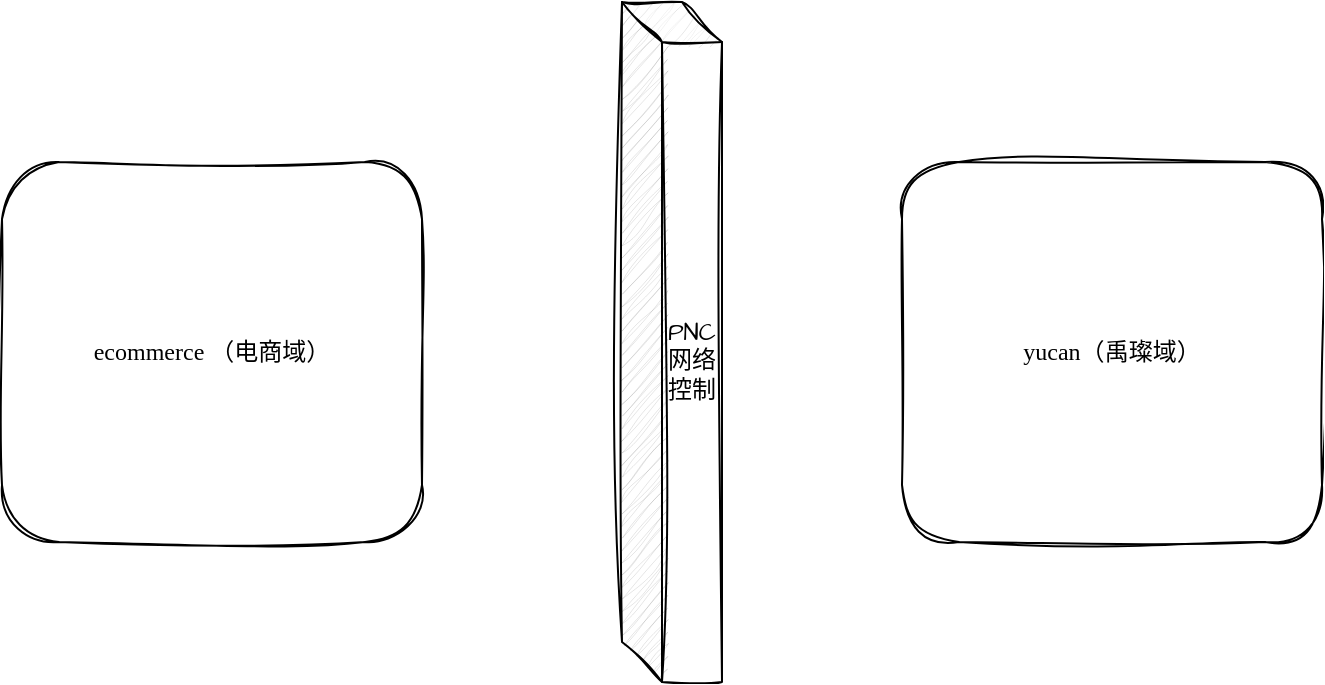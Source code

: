 <mxfile version="28.1.0">
  <diagram name="第 1 页" id="phrNNtdoQGB_kTD-U0aM">
    <mxGraphModel dx="1152" dy="692" grid="0" gridSize="10" guides="1" tooltips="1" connect="1" arrows="1" fold="1" page="1" pageScale="1" pageWidth="827" pageHeight="1169" math="0" shadow="0">
      <root>
        <mxCell id="0" />
        <mxCell id="1" parent="0" />
        <mxCell id="WR0-4oQNlYqWBNVXa_bR-1" value="&lt;font face=&quot;Comic Sans MS&quot;&gt;ecommerce （电商域）&lt;/font&gt;" style="rounded=1;whiteSpace=wrap;html=1;sketch=1;curveFitting=1;jiggle=2;" vertex="1" parent="1">
          <mxGeometry x="130" y="290" width="210" height="190" as="geometry" />
        </mxCell>
        <mxCell id="WR0-4oQNlYqWBNVXa_bR-2" value="&lt;span style=&quot;font-family: &amp;quot;Comic Sans MS&amp;quot;;&quot;&gt;yucan（&lt;/span&gt;&lt;font face=&quot;Comic Sans MS&quot;&gt;禹璨域）&lt;/font&gt;" style="rounded=1;whiteSpace=wrap;html=1;sketch=1;curveFitting=1;jiggle=2;" vertex="1" parent="1">
          <mxGeometry x="580" y="290" width="210" height="190" as="geometry" />
        </mxCell>
        <mxCell id="WR0-4oQNlYqWBNVXa_bR-3" value="PNC网络控制" style="shape=cube;whiteSpace=wrap;html=1;boundedLbl=1;backgroundOutline=1;darkOpacity=0.05;darkOpacity2=0.1;sketch=1;hachureGap=4;jiggle=2;curveFitting=1;fontFamily=Architects Daughter;fontSource=https%3A%2F%2Ffonts.googleapis.com%2Fcss%3Ffamily%3DArchitects%2BDaughter;" vertex="1" parent="1">
          <mxGeometry x="440" y="210" width="50" height="340" as="geometry" />
        </mxCell>
      </root>
    </mxGraphModel>
  </diagram>
</mxfile>
